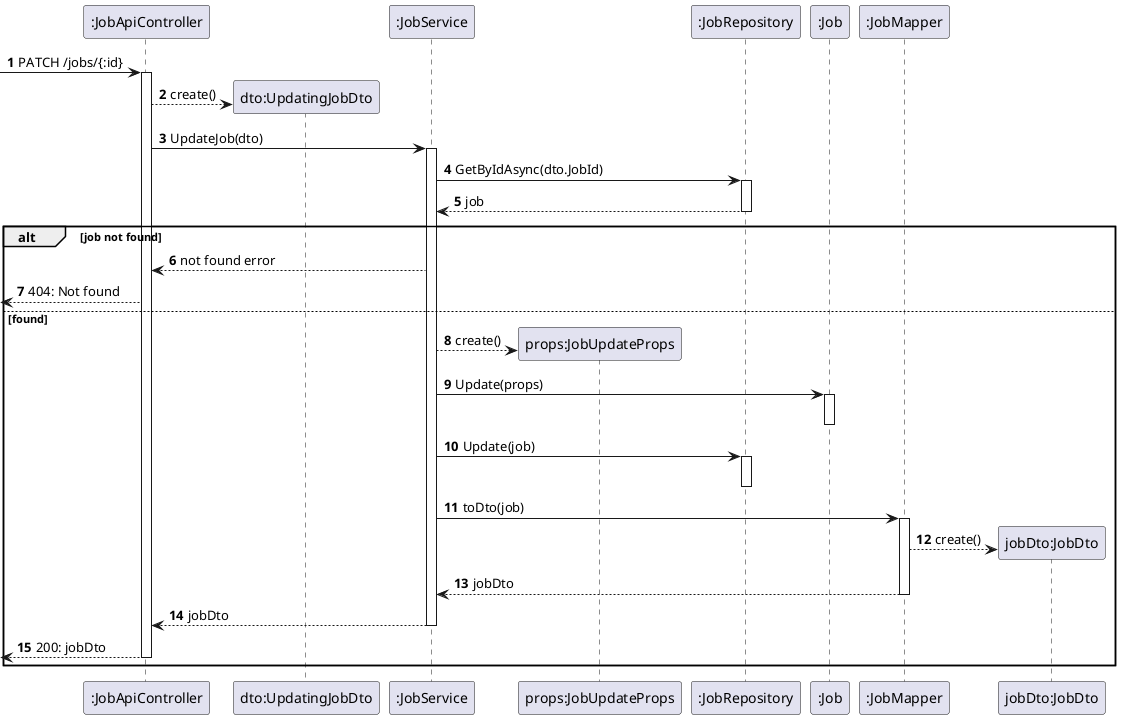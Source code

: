 @startuml
autonumber

participant ":JobApiController" as ctrl

participant "dto:UpdatingJobDto" as dto

participant ":JobService" as svc

participant "props:JobUpdateProps" as props

participant ":JobRepository" as repo

participant ":Job" as job

participant ":JobMapper" as mapper
participant "jobDto:JobDto" as j_dto

[-> ctrl : PATCH /jobs/{:id}

activate ctrl

    ctrl --> dto** : create()
    ' activate dto
    ' deactivate dto

    ctrl -> svc : UpdateJob(dto)
    activate svc
        svc -> repo : GetByIdAsync(dto.JobId)
        activate repo
            repo --> svc : job
        deactivate repo

alt job not found
        svc --> ctrl : not found error
        [<-- ctrl : 404: Not found
else found

        svc --> props** : create()
        ' activate props
        ' deactivate props

        svc -> job : Update(props)
        activate job
        deactivate job

        svc -> repo : Update(job)
        activate repo
        deactivate repo

        svc -> mapper : toDto(job)
        activate mapper
            mapper --> j_dto** : create()
            ' activate j_dto
            ' deactivate j_dto

            mapper --> svc : jobDto
        deactivate mapper

        svc --> ctrl : jobDto
    deactivate svc

    [<-- ctrl : 200: jobDto
deactivate ctrl

end


@enduml
